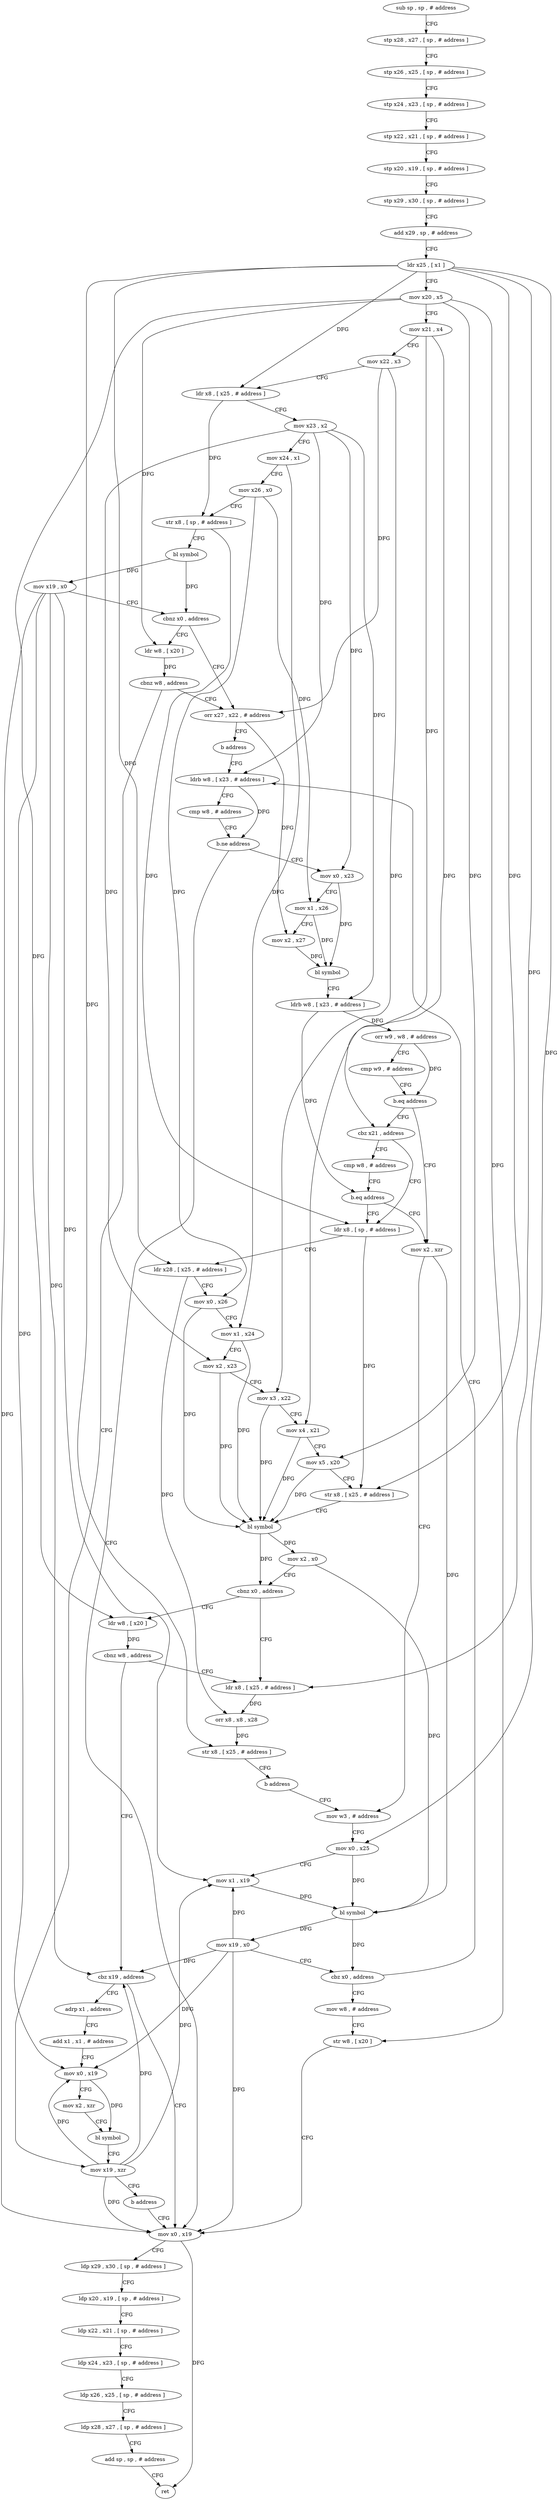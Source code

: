 digraph "func" {
"4226228" [label = "sub sp , sp , # address" ]
"4226232" [label = "stp x28 , x27 , [ sp , # address ]" ]
"4226236" [label = "stp x26 , x25 , [ sp , # address ]" ]
"4226240" [label = "stp x24 , x23 , [ sp , # address ]" ]
"4226244" [label = "stp x22 , x21 , [ sp , # address ]" ]
"4226248" [label = "stp x20 , x19 , [ sp , # address ]" ]
"4226252" [label = "stp x29 , x30 , [ sp , # address ]" ]
"4226256" [label = "add x29 , sp , # address" ]
"4226260" [label = "ldr x25 , [ x1 ]" ]
"4226264" [label = "mov x20 , x5" ]
"4226268" [label = "mov x21 , x4" ]
"4226272" [label = "mov x22 , x3" ]
"4226276" [label = "ldr x8 , [ x25 , # address ]" ]
"4226280" [label = "mov x23 , x2" ]
"4226284" [label = "mov x24 , x1" ]
"4226288" [label = "mov x26 , x0" ]
"4226292" [label = "str x8 , [ sp , # address ]" ]
"4226296" [label = "bl symbol" ]
"4226300" [label = "mov x19 , x0" ]
"4226304" [label = "cbnz x0 , address" ]
"4226316" [label = "orr x27 , x22 , # address" ]
"4226308" [label = "ldr w8 , [ x20 ]" ]
"4226320" [label = "b address" ]
"4226352" [label = "ldrb w8 , [ x23 , # address ]" ]
"4226312" [label = "cbnz w8 , address" ]
"4226548" [label = "mov x19 , xzr" ]
"4226356" [label = "cmp w8 , # address" ]
"4226360" [label = "b.ne address" ]
"4226488" [label = "mov x0 , x19" ]
"4226364" [label = "mov x0 , x23" ]
"4226552" [label = "b address" ]
"4226492" [label = "ldp x29 , x30 , [ sp , # address ]" ]
"4226496" [label = "ldp x20 , x19 , [ sp , # address ]" ]
"4226500" [label = "ldp x22 , x21 , [ sp , # address ]" ]
"4226504" [label = "ldp x24 , x23 , [ sp , # address ]" ]
"4226508" [label = "ldp x26 , x25 , [ sp , # address ]" ]
"4226512" [label = "ldp x28 , x27 , [ sp , # address ]" ]
"4226516" [label = "add sp , sp , # address" ]
"4226520" [label = "ret" ]
"4226368" [label = "mov x1 , x26" ]
"4226372" [label = "mov x2 , x27" ]
"4226376" [label = "bl symbol" ]
"4226380" [label = "ldrb w8 , [ x23 , # address ]" ]
"4226384" [label = "orr w9 , w8 , # address" ]
"4226388" [label = "cmp w9 , # address" ]
"4226392" [label = "b.eq address" ]
"4226324" [label = "mov x2 , xzr" ]
"4226396" [label = "cbz x21 , address" ]
"4226328" [label = "mov w3 , # address" ]
"4226408" [label = "ldr x8 , [ sp , # address ]" ]
"4226400" [label = "cmp w8 , # address" ]
"4226480" [label = "mov w8 , # address" ]
"4226484" [label = "str w8 , [ x20 ]" ]
"4226412" [label = "ldr x28 , [ x25 , # address ]" ]
"4226416" [label = "mov x0 , x26" ]
"4226420" [label = "mov x1 , x24" ]
"4226424" [label = "mov x2 , x23" ]
"4226428" [label = "mov x3 , x22" ]
"4226432" [label = "mov x4 , x21" ]
"4226436" [label = "mov x5 , x20" ]
"4226440" [label = "str x8 , [ x25 , # address ]" ]
"4226444" [label = "bl symbol" ]
"4226448" [label = "mov x2 , x0" ]
"4226452" [label = "cbnz x0 , address" ]
"4226464" [label = "ldr x8 , [ x25 , # address ]" ]
"4226456" [label = "ldr w8 , [ x20 ]" ]
"4226404" [label = "b.eq address" ]
"4226468" [label = "orr x8 , x8 , x28" ]
"4226472" [label = "str x8 , [ x25 , # address ]" ]
"4226476" [label = "b address" ]
"4226460" [label = "cbnz w8 , address" ]
"4226524" [label = "cbz x19 , address" ]
"4226332" [label = "mov x0 , x25" ]
"4226336" [label = "mov x1 , x19" ]
"4226340" [label = "bl symbol" ]
"4226344" [label = "mov x19 , x0" ]
"4226348" [label = "cbz x0 , address" ]
"4226528" [label = "adrp x1 , address" ]
"4226532" [label = "add x1 , x1 , # address" ]
"4226536" [label = "mov x0 , x19" ]
"4226540" [label = "mov x2 , xzr" ]
"4226544" [label = "bl symbol" ]
"4226228" -> "4226232" [ label = "CFG" ]
"4226232" -> "4226236" [ label = "CFG" ]
"4226236" -> "4226240" [ label = "CFG" ]
"4226240" -> "4226244" [ label = "CFG" ]
"4226244" -> "4226248" [ label = "CFG" ]
"4226248" -> "4226252" [ label = "CFG" ]
"4226252" -> "4226256" [ label = "CFG" ]
"4226256" -> "4226260" [ label = "CFG" ]
"4226260" -> "4226264" [ label = "CFG" ]
"4226260" -> "4226276" [ label = "DFG" ]
"4226260" -> "4226332" [ label = "DFG" ]
"4226260" -> "4226412" [ label = "DFG" ]
"4226260" -> "4226440" [ label = "DFG" ]
"4226260" -> "4226464" [ label = "DFG" ]
"4226260" -> "4226472" [ label = "DFG" ]
"4226264" -> "4226268" [ label = "CFG" ]
"4226264" -> "4226308" [ label = "DFG" ]
"4226264" -> "4226436" [ label = "DFG" ]
"4226264" -> "4226484" [ label = "DFG" ]
"4226264" -> "4226456" [ label = "DFG" ]
"4226268" -> "4226272" [ label = "CFG" ]
"4226268" -> "4226396" [ label = "DFG" ]
"4226268" -> "4226432" [ label = "DFG" ]
"4226272" -> "4226276" [ label = "CFG" ]
"4226272" -> "4226316" [ label = "DFG" ]
"4226272" -> "4226428" [ label = "DFG" ]
"4226276" -> "4226280" [ label = "CFG" ]
"4226276" -> "4226292" [ label = "DFG" ]
"4226280" -> "4226284" [ label = "CFG" ]
"4226280" -> "4226352" [ label = "DFG" ]
"4226280" -> "4226364" [ label = "DFG" ]
"4226280" -> "4226380" [ label = "DFG" ]
"4226280" -> "4226424" [ label = "DFG" ]
"4226284" -> "4226288" [ label = "CFG" ]
"4226284" -> "4226420" [ label = "DFG" ]
"4226288" -> "4226292" [ label = "CFG" ]
"4226288" -> "4226368" [ label = "DFG" ]
"4226288" -> "4226416" [ label = "DFG" ]
"4226292" -> "4226296" [ label = "CFG" ]
"4226292" -> "4226408" [ label = "DFG" ]
"4226296" -> "4226300" [ label = "DFG" ]
"4226296" -> "4226304" [ label = "DFG" ]
"4226300" -> "4226304" [ label = "CFG" ]
"4226300" -> "4226488" [ label = "DFG" ]
"4226300" -> "4226336" [ label = "DFG" ]
"4226300" -> "4226524" [ label = "DFG" ]
"4226300" -> "4226536" [ label = "DFG" ]
"4226304" -> "4226316" [ label = "CFG" ]
"4226304" -> "4226308" [ label = "CFG" ]
"4226316" -> "4226320" [ label = "CFG" ]
"4226316" -> "4226372" [ label = "DFG" ]
"4226308" -> "4226312" [ label = "DFG" ]
"4226320" -> "4226352" [ label = "CFG" ]
"4226352" -> "4226356" [ label = "CFG" ]
"4226352" -> "4226360" [ label = "DFG" ]
"4226312" -> "4226548" [ label = "CFG" ]
"4226312" -> "4226316" [ label = "CFG" ]
"4226548" -> "4226552" [ label = "CFG" ]
"4226548" -> "4226488" [ label = "DFG" ]
"4226548" -> "4226336" [ label = "DFG" ]
"4226548" -> "4226524" [ label = "DFG" ]
"4226548" -> "4226536" [ label = "DFG" ]
"4226356" -> "4226360" [ label = "CFG" ]
"4226360" -> "4226488" [ label = "CFG" ]
"4226360" -> "4226364" [ label = "CFG" ]
"4226488" -> "4226492" [ label = "CFG" ]
"4226488" -> "4226520" [ label = "DFG" ]
"4226364" -> "4226368" [ label = "CFG" ]
"4226364" -> "4226376" [ label = "DFG" ]
"4226552" -> "4226488" [ label = "CFG" ]
"4226492" -> "4226496" [ label = "CFG" ]
"4226496" -> "4226500" [ label = "CFG" ]
"4226500" -> "4226504" [ label = "CFG" ]
"4226504" -> "4226508" [ label = "CFG" ]
"4226508" -> "4226512" [ label = "CFG" ]
"4226512" -> "4226516" [ label = "CFG" ]
"4226516" -> "4226520" [ label = "CFG" ]
"4226368" -> "4226372" [ label = "CFG" ]
"4226368" -> "4226376" [ label = "DFG" ]
"4226372" -> "4226376" [ label = "DFG" ]
"4226376" -> "4226380" [ label = "CFG" ]
"4226380" -> "4226384" [ label = "DFG" ]
"4226380" -> "4226404" [ label = "DFG" ]
"4226384" -> "4226388" [ label = "CFG" ]
"4226384" -> "4226392" [ label = "DFG" ]
"4226388" -> "4226392" [ label = "CFG" ]
"4226392" -> "4226324" [ label = "CFG" ]
"4226392" -> "4226396" [ label = "CFG" ]
"4226324" -> "4226328" [ label = "CFG" ]
"4226324" -> "4226340" [ label = "DFG" ]
"4226396" -> "4226408" [ label = "CFG" ]
"4226396" -> "4226400" [ label = "CFG" ]
"4226328" -> "4226332" [ label = "CFG" ]
"4226408" -> "4226412" [ label = "CFG" ]
"4226408" -> "4226440" [ label = "DFG" ]
"4226400" -> "4226404" [ label = "CFG" ]
"4226480" -> "4226484" [ label = "CFG" ]
"4226484" -> "4226488" [ label = "CFG" ]
"4226412" -> "4226416" [ label = "CFG" ]
"4226412" -> "4226468" [ label = "DFG" ]
"4226416" -> "4226420" [ label = "CFG" ]
"4226416" -> "4226444" [ label = "DFG" ]
"4226420" -> "4226424" [ label = "CFG" ]
"4226420" -> "4226444" [ label = "DFG" ]
"4226424" -> "4226428" [ label = "CFG" ]
"4226424" -> "4226444" [ label = "DFG" ]
"4226428" -> "4226432" [ label = "CFG" ]
"4226428" -> "4226444" [ label = "DFG" ]
"4226432" -> "4226436" [ label = "CFG" ]
"4226432" -> "4226444" [ label = "DFG" ]
"4226436" -> "4226440" [ label = "CFG" ]
"4226436" -> "4226444" [ label = "DFG" ]
"4226440" -> "4226444" [ label = "CFG" ]
"4226444" -> "4226448" [ label = "DFG" ]
"4226444" -> "4226452" [ label = "DFG" ]
"4226448" -> "4226452" [ label = "CFG" ]
"4226448" -> "4226340" [ label = "DFG" ]
"4226452" -> "4226464" [ label = "CFG" ]
"4226452" -> "4226456" [ label = "CFG" ]
"4226464" -> "4226468" [ label = "DFG" ]
"4226456" -> "4226460" [ label = "DFG" ]
"4226404" -> "4226324" [ label = "CFG" ]
"4226404" -> "4226408" [ label = "CFG" ]
"4226468" -> "4226472" [ label = "DFG" ]
"4226472" -> "4226476" [ label = "CFG" ]
"4226476" -> "4226328" [ label = "CFG" ]
"4226460" -> "4226524" [ label = "CFG" ]
"4226460" -> "4226464" [ label = "CFG" ]
"4226524" -> "4226488" [ label = "CFG" ]
"4226524" -> "4226528" [ label = "CFG" ]
"4226332" -> "4226336" [ label = "CFG" ]
"4226332" -> "4226340" [ label = "DFG" ]
"4226336" -> "4226340" [ label = "DFG" ]
"4226340" -> "4226344" [ label = "DFG" ]
"4226340" -> "4226348" [ label = "DFG" ]
"4226344" -> "4226348" [ label = "CFG" ]
"4226344" -> "4226488" [ label = "DFG" ]
"4226344" -> "4226336" [ label = "DFG" ]
"4226344" -> "4226524" [ label = "DFG" ]
"4226344" -> "4226536" [ label = "DFG" ]
"4226348" -> "4226480" [ label = "CFG" ]
"4226348" -> "4226352" [ label = "CFG" ]
"4226528" -> "4226532" [ label = "CFG" ]
"4226532" -> "4226536" [ label = "CFG" ]
"4226536" -> "4226540" [ label = "CFG" ]
"4226536" -> "4226544" [ label = "DFG" ]
"4226540" -> "4226544" [ label = "CFG" ]
"4226544" -> "4226548" [ label = "CFG" ]
}
